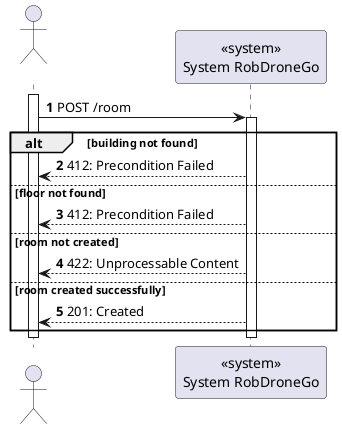 @startuml
autonumber

actor " " as actor
participant "<<system>>\nSystem RobDroneGo" as sys

activate actor
    actor -> sys: POST /room
    activate sys

    alt building not found
        sys --> actor : 412: Precondition Failed
    else floor not found
        sys --> actor : 412: Precondition Failed
    else room not created
        sys --> actor : 422: Unprocessable Content
    else room created successfully
        sys --> actor : 201: Created
    end

    deactivate sys
deactivate actor

@enduml
